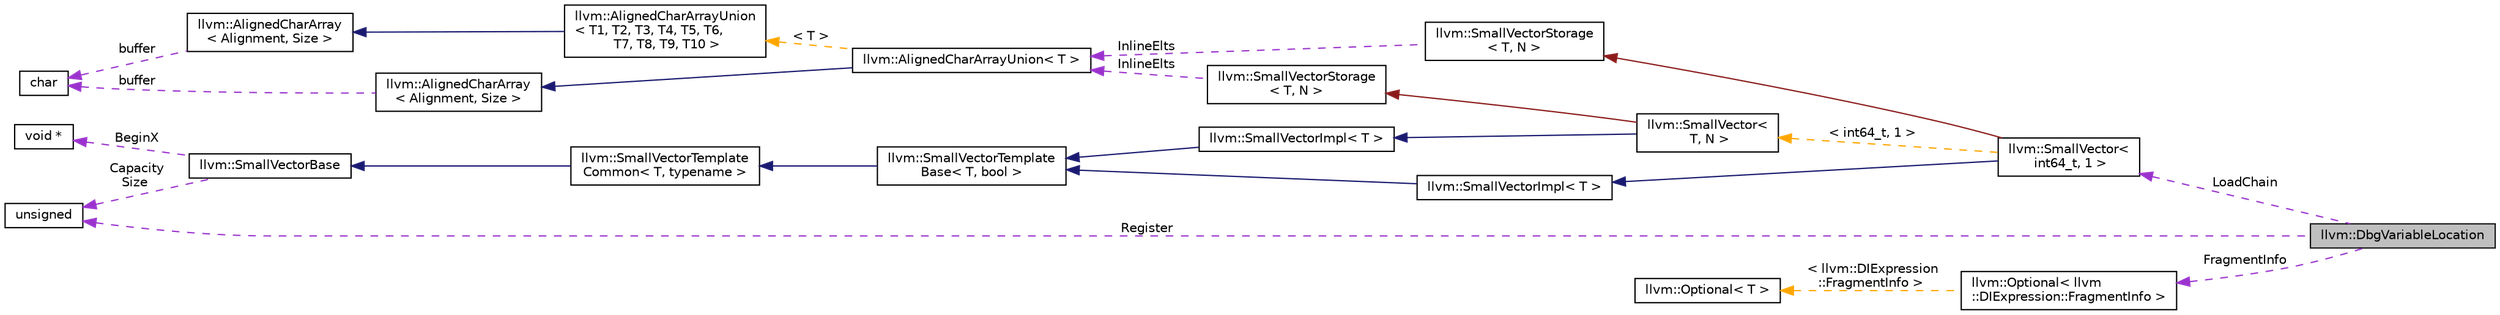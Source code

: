 digraph "llvm::DbgVariableLocation"
{
 // LATEX_PDF_SIZE
  bgcolor="transparent";
  edge [fontname="Helvetica",fontsize="10",labelfontname="Helvetica",labelfontsize="10"];
  node [fontname="Helvetica",fontsize="10",shape="box"];
  rankdir="LR";
  Node1 [label="llvm::DbgVariableLocation",height=0.2,width=0.4,color="black", fillcolor="grey75", style="filled", fontcolor="black",tooltip="Represents the location at which a variable is stored."];
  Node2 -> Node1 [dir="back",color="darkorchid3",fontsize="10",style="dashed",label=" Register" ,fontname="Helvetica"];
  Node2 [label="unsigned",height=0.2,width=0.4,color="black",URL="$classunsigned.html",tooltip=" "];
  Node3 -> Node1 [dir="back",color="darkorchid3",fontsize="10",style="dashed",label=" LoadChain" ,fontname="Helvetica"];
  Node3 [label="llvm::SmallVector\<\l int64_t, 1 \>",height=0.2,width=0.4,color="black",URL="$classllvm_1_1SmallVector.html",tooltip=" "];
  Node4 -> Node3 [dir="back",color="midnightblue",fontsize="10",style="solid",fontname="Helvetica"];
  Node4 [label="llvm::SmallVectorImpl\< T \>",height=0.2,width=0.4,color="black",URL="$classllvm_1_1SmallVectorImpl.html",tooltip="This class consists of common code factored out of the SmallVector class to reduce code duplication b..."];
  Node5 -> Node4 [dir="back",color="midnightblue",fontsize="10",style="solid",fontname="Helvetica"];
  Node5 [label="llvm::SmallVectorTemplate\lBase\< T, bool \>",height=0.2,width=0.4,color="black",URL="$classllvm_1_1SmallVectorTemplateBase.html",tooltip="SmallVectorTemplateBase<TriviallyCopyable = false> - This is where we put method implementations that..."];
  Node6 -> Node5 [dir="back",color="midnightblue",fontsize="10",style="solid",fontname="Helvetica"];
  Node6 [label="llvm::SmallVectorTemplate\lCommon\< T, typename \>",height=0.2,width=0.4,color="black",URL="$classllvm_1_1SmallVectorTemplateCommon.html",tooltip="This is the part of SmallVectorTemplateBase which does not depend on whether the type T is a POD."];
  Node7 -> Node6 [dir="back",color="midnightblue",fontsize="10",style="solid",fontname="Helvetica"];
  Node7 [label="llvm::SmallVectorBase",height=0.2,width=0.4,color="black",URL="$classllvm_1_1SmallVectorBase.html",tooltip="This is all the non-templated stuff common to all SmallVectors."];
  Node8 -> Node7 [dir="back",color="darkorchid3",fontsize="10",style="dashed",label=" BeginX" ,fontname="Helvetica"];
  Node8 [label="void *",height=0.2,width=0.4,color="black",tooltip=" "];
  Node2 -> Node7 [dir="back",color="darkorchid3",fontsize="10",style="dashed",label=" Capacity\nSize" ,fontname="Helvetica"];
  Node9 -> Node3 [dir="back",color="firebrick4",fontsize="10",style="solid",fontname="Helvetica"];
  Node9 [label="llvm::SmallVectorStorage\l\< T, N \>",height=0.2,width=0.4,color="black",URL="$structllvm_1_1SmallVectorStorage.html",tooltip="Storage for the SmallVector elements."];
  Node10 -> Node9 [dir="back",color="darkorchid3",fontsize="10",style="dashed",label=" InlineElts" ,fontname="Helvetica"];
  Node10 [label="llvm::AlignedCharArrayUnion\< T \>",height=0.2,width=0.4,color="black",URL="$structllvm_1_1AlignedCharArrayUnion.html",tooltip=" "];
  Node11 -> Node10 [dir="back",color="midnightblue",fontsize="10",style="solid",fontname="Helvetica"];
  Node11 [label="llvm::AlignedCharArray\l\< Alignment, Size \>",height=0.2,width=0.4,color="black",URL="$structllvm_1_1AlignedCharArray.html",tooltip="Helper for building an aligned character array type."];
  Node12 -> Node11 [dir="back",color="darkorchid3",fontsize="10",style="dashed",label=" buffer" ,fontname="Helvetica"];
  Node12 [label="char",height=0.2,width=0.4,color="black",URL="$classchar.html",tooltip=" "];
  Node13 -> Node10 [dir="back",color="orange",fontsize="10",style="dashed",label=" \< T \>" ,fontname="Helvetica"];
  Node13 [label="llvm::AlignedCharArrayUnion\l\< T1, T2, T3, T4, T5, T6,\l T7, T8, T9, T10 \>",height=0.2,width=0.4,color="black",URL="$structllvm_1_1AlignedCharArrayUnion.html",tooltip="This union template exposes a suitably aligned and sized character array member which can hold elemen..."];
  Node14 -> Node13 [dir="back",color="midnightblue",fontsize="10",style="solid",fontname="Helvetica"];
  Node14 [label="llvm::AlignedCharArray\l\< Alignment, Size \>",height=0.2,width=0.4,color="black",URL="$structllvm_1_1AlignedCharArray.html",tooltip="Helper for building an aligned character array type."];
  Node12 -> Node14 [dir="back",color="darkorchid3",fontsize="10",style="dashed",label=" buffer" ,fontname="Helvetica"];
  Node15 -> Node3 [dir="back",color="orange",fontsize="10",style="dashed",label=" \< int64_t, 1 \>" ,fontname="Helvetica"];
  Node15 [label="llvm::SmallVector\<\l T, N \>",height=0.2,width=0.4,color="black",URL="$classllvm_1_1SmallVector.html",tooltip="This is a 'vector' (really, a variable-sized array), optimized for the case when the array is small."];
  Node16 -> Node15 [dir="back",color="midnightblue",fontsize="10",style="solid",fontname="Helvetica"];
  Node16 [label="llvm::SmallVectorImpl\< T \>",height=0.2,width=0.4,color="black",URL="$classllvm_1_1SmallVectorImpl.html",tooltip="This class consists of common code factored out of the SmallVector class to reduce code duplication b..."];
  Node5 -> Node16 [dir="back",color="midnightblue",fontsize="10",style="solid",fontname="Helvetica"];
  Node17 -> Node15 [dir="back",color="firebrick4",fontsize="10",style="solid",fontname="Helvetica"];
  Node17 [label="llvm::SmallVectorStorage\l\< T, N \>",height=0.2,width=0.4,color="black",URL="$structllvm_1_1SmallVectorStorage.html",tooltip="Storage for the SmallVector elements."];
  Node10 -> Node17 [dir="back",color="darkorchid3",fontsize="10",style="dashed",label=" InlineElts" ,fontname="Helvetica"];
  Node18 -> Node1 [dir="back",color="darkorchid3",fontsize="10",style="dashed",label=" FragmentInfo" ,fontname="Helvetica"];
  Node18 [label="llvm::Optional\< llvm\l::DIExpression::FragmentInfo \>",height=0.2,width=0.4,color="black",URL="$classllvm_1_1Optional.html",tooltip=" "];
  Node19 -> Node18 [dir="back",color="orange",fontsize="10",style="dashed",label=" \< llvm::DIExpression\l::FragmentInfo \>" ,fontname="Helvetica"];
  Node19 [label="llvm::Optional\< T \>",height=0.2,width=0.4,color="black",URL="$classllvm_1_1Optional.html",tooltip=" "];
}
